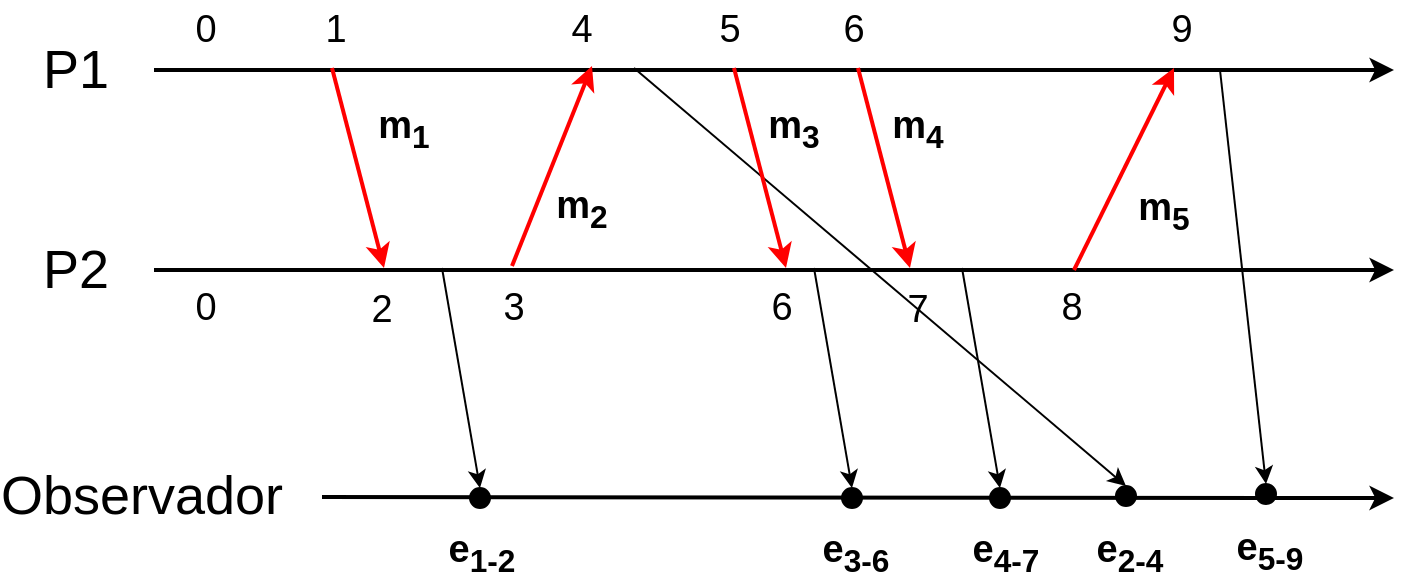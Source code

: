 <mxfile version="28.0.6">
  <diagram id="WSI93sWAw4HqyUtS5AmL" name="Página-1">
    <mxGraphModel dx="943" dy="616" grid="1" gridSize="10" guides="1" tooltips="1" connect="1" arrows="1" fold="1" page="1" pageScale="1" pageWidth="827" pageHeight="1169" math="0" shadow="0">
      <root>
        <mxCell id="0" />
        <mxCell id="1" parent="0" />
        <mxCell id="73Zc1hmiUn2vPPIaOY1X-1" value="" style="endArrow=classic;html=1;rounded=0;strokeWidth=2;" parent="1" edge="1">
          <mxGeometry width="50" height="50" relative="1" as="geometry">
            <mxPoint x="130" y="105" as="sourcePoint" />
            <mxPoint x="750" y="105" as="targetPoint" />
          </mxGeometry>
        </mxCell>
        <mxCell id="73Zc1hmiUn2vPPIaOY1X-2" value="" style="endArrow=classic;html=1;rounded=0;strokeWidth=2;" parent="1" edge="1">
          <mxGeometry width="50" height="50" relative="1" as="geometry">
            <mxPoint x="130" y="205" as="sourcePoint" />
            <mxPoint x="750" y="205" as="targetPoint" />
          </mxGeometry>
        </mxCell>
        <mxCell id="73Zc1hmiUn2vPPIaOY1X-3" value="P1" style="text;html=1;align=center;verticalAlign=middle;whiteSpace=wrap;rounded=0;fontSize=27;" parent="1" vertex="1">
          <mxGeometry x="61" y="90" width="60" height="30" as="geometry" />
        </mxCell>
        <mxCell id="73Zc1hmiUn2vPPIaOY1X-4" value="P2" style="text;html=1;align=center;verticalAlign=middle;whiteSpace=wrap;rounded=0;fontSize=27;" parent="1" vertex="1">
          <mxGeometry x="61" y="190" width="60" height="30" as="geometry" />
        </mxCell>
        <mxCell id="73Zc1hmiUn2vPPIaOY1X-10" value="" style="endArrow=classic;html=1;rounded=0;strokeWidth=2;exitX=0.648;exitY=0.844;exitDx=0;exitDy=0;exitPerimeter=0;strokeColor=#FF0000;" parent="1" edge="1">
          <mxGeometry width="50" height="50" relative="1" as="geometry">
            <mxPoint x="219" y="104.0" as="sourcePoint" />
            <mxPoint x="245" y="204" as="targetPoint" />
          </mxGeometry>
        </mxCell>
        <mxCell id="73Zc1hmiUn2vPPIaOY1X-14" value="" style="endArrow=classic;html=1;rounded=0;strokeWidth=1;entryX=0.5;entryY=0;entryDx=0;entryDy=0;" parent="1" target="73Zc1hmiUn2vPPIaOY1X-25" edge="1">
          <mxGeometry width="50" height="50" relative="1" as="geometry">
            <mxPoint x="274" y="204" as="sourcePoint" />
            <mxPoint x="585.464" y="107.536" as="targetPoint" />
          </mxGeometry>
        </mxCell>
        <mxCell id="73Zc1hmiUn2vPPIaOY1X-15" value="&lt;b&gt;m&lt;sub&gt;1&lt;/sub&gt;&lt;/b&gt;" style="text;html=1;align=center;verticalAlign=middle;whiteSpace=wrap;rounded=0;fontSize=19;" parent="1" vertex="1">
          <mxGeometry x="225" y="120" width="60" height="30" as="geometry" />
        </mxCell>
        <mxCell id="73Zc1hmiUn2vPPIaOY1X-23" value="" style="endArrow=classic;html=1;rounded=0;strokeWidth=2;" parent="1" edge="1">
          <mxGeometry width="50" height="50" relative="1" as="geometry">
            <mxPoint x="214" y="318.5" as="sourcePoint" />
            <mxPoint x="750" y="319" as="targetPoint" />
          </mxGeometry>
        </mxCell>
        <mxCell id="73Zc1hmiUn2vPPIaOY1X-24" value="Observador" style="text;html=1;align=center;verticalAlign=middle;whiteSpace=wrap;rounded=0;fontSize=27;" parent="1" vertex="1">
          <mxGeometry x="94" y="303" width="60" height="30" as="geometry" />
        </mxCell>
        <mxCell id="73Zc1hmiUn2vPPIaOY1X-25" value="" style="ellipse;whiteSpace=wrap;html=1;aspect=fixed;fillColor=#000000;" parent="1" vertex="1">
          <mxGeometry x="288" y="314" width="10" height="10" as="geometry" />
        </mxCell>
        <mxCell id="73Zc1hmiUn2vPPIaOY1X-26" value="" style="ellipse;whiteSpace=wrap;html=1;aspect=fixed;fillColor=#000000;" parent="1" vertex="1">
          <mxGeometry x="611" y="313" width="10" height="10" as="geometry" />
        </mxCell>
        <mxCell id="73Zc1hmiUn2vPPIaOY1X-28" value="&lt;b&gt;e&lt;sub&gt;1-2&lt;/sub&gt;&lt;/b&gt;" style="text;html=1;align=center;verticalAlign=middle;whiteSpace=wrap;rounded=0;fontSize=19;" parent="1" vertex="1">
          <mxGeometry x="264" y="332" width="60" height="30" as="geometry" />
        </mxCell>
        <mxCell id="73Zc1hmiUn2vPPIaOY1X-29" value="&lt;b&gt;e&lt;sub&gt;2-4&lt;/sub&gt;&lt;/b&gt;" style="text;html=1;align=center;verticalAlign=middle;whiteSpace=wrap;rounded=0;fontSize=19;" parent="1" vertex="1">
          <mxGeometry x="588" y="332" width="60" height="30" as="geometry" />
        </mxCell>
        <mxCell id="73Zc1hmiUn2vPPIaOY1X-31" value="" style="endArrow=classic;html=1;rounded=0;strokeWidth=2;exitX=0.648;exitY=0.844;exitDx=0;exitDy=0;exitPerimeter=0;strokeColor=#FF0000;" parent="1" edge="1">
          <mxGeometry width="50" height="50" relative="1" as="geometry">
            <mxPoint x="309" y="203" as="sourcePoint" />
            <mxPoint x="349" y="103" as="targetPoint" />
          </mxGeometry>
        </mxCell>
        <mxCell id="73Zc1hmiUn2vPPIaOY1X-32" value="&lt;b&gt;m&lt;sub&gt;2&lt;/sub&gt;&lt;/b&gt;" style="text;html=1;align=center;verticalAlign=middle;whiteSpace=wrap;rounded=0;fontSize=19;" parent="1" vertex="1">
          <mxGeometry x="314" y="160" width="60" height="30" as="geometry" />
        </mxCell>
        <mxCell id="73Zc1hmiUn2vPPIaOY1X-33" value="" style="endArrow=classic;html=1;rounded=0;strokeWidth=1;entryX=0.5;entryY=0;entryDx=0;entryDy=0;" parent="1" target="73Zc1hmiUn2vPPIaOY1X-26" edge="1">
          <mxGeometry width="50" height="50" relative="1" as="geometry">
            <mxPoint x="370" y="104" as="sourcePoint" />
            <mxPoint x="400" y="320" as="targetPoint" />
          </mxGeometry>
        </mxCell>
        <mxCell id="73Zc1hmiUn2vPPIaOY1X-34" value="" style="endArrow=classic;html=1;rounded=0;strokeWidth=2;exitX=0.648;exitY=0.844;exitDx=0;exitDy=0;exitPerimeter=0;strokeColor=#FF0000;" parent="1" edge="1">
          <mxGeometry width="50" height="50" relative="1" as="geometry">
            <mxPoint x="420" y="104" as="sourcePoint" />
            <mxPoint x="446" y="204.0" as="targetPoint" />
          </mxGeometry>
        </mxCell>
        <mxCell id="73Zc1hmiUn2vPPIaOY1X-35" value="" style="endArrow=classic;html=1;rounded=0;strokeWidth=1;entryX=0.5;entryY=0;entryDx=0;entryDy=0;" parent="1" target="73Zc1hmiUn2vPPIaOY1X-37" edge="1">
          <mxGeometry width="50" height="50" relative="1" as="geometry">
            <mxPoint x="460" y="204.0" as="sourcePoint" />
            <mxPoint x="771.464" y="107.536" as="targetPoint" />
          </mxGeometry>
        </mxCell>
        <mxCell id="73Zc1hmiUn2vPPIaOY1X-36" value="&lt;b&gt;m&lt;sub&gt;3&lt;/sub&gt;&lt;/b&gt;" style="text;html=1;align=center;verticalAlign=middle;whiteSpace=wrap;rounded=0;fontSize=19;" parent="1" vertex="1">
          <mxGeometry x="420" y="120.0" width="60" height="30" as="geometry" />
        </mxCell>
        <mxCell id="73Zc1hmiUn2vPPIaOY1X-37" value="" style="ellipse;whiteSpace=wrap;html=1;aspect=fixed;fillColor=#000000;" parent="1" vertex="1">
          <mxGeometry x="474" y="314.0" width="10" height="10" as="geometry" />
        </mxCell>
        <mxCell id="73Zc1hmiUn2vPPIaOY1X-38" value="&lt;b&gt;e&lt;sub&gt;3-6&lt;/sub&gt;&lt;/b&gt;" style="text;html=1;align=center;verticalAlign=middle;whiteSpace=wrap;rounded=0;fontSize=19;" parent="1" vertex="1">
          <mxGeometry x="451" y="332" width="60" height="30" as="geometry" />
        </mxCell>
        <mxCell id="73Zc1hmiUn2vPPIaOY1X-39" value="" style="endArrow=classic;html=1;rounded=0;strokeWidth=2;exitX=0.648;exitY=0.844;exitDx=0;exitDy=0;exitPerimeter=0;strokeColor=#FF0000;" parent="1" edge="1">
          <mxGeometry width="50" height="50" relative="1" as="geometry">
            <mxPoint x="482" y="104" as="sourcePoint" />
            <mxPoint x="508" y="204.0" as="targetPoint" />
          </mxGeometry>
        </mxCell>
        <mxCell id="73Zc1hmiUn2vPPIaOY1X-40" value="" style="endArrow=classic;html=1;rounded=0;strokeWidth=1;entryX=0.5;entryY=0;entryDx=0;entryDy=0;" parent="1" target="73Zc1hmiUn2vPPIaOY1X-42" edge="1">
          <mxGeometry width="50" height="50" relative="1" as="geometry">
            <mxPoint x="534" y="204.0" as="sourcePoint" />
            <mxPoint x="845.464" y="107.536" as="targetPoint" />
          </mxGeometry>
        </mxCell>
        <mxCell id="73Zc1hmiUn2vPPIaOY1X-41" value="&lt;b&gt;m&lt;sub&gt;4&lt;/sub&gt;&lt;/b&gt;" style="text;html=1;align=center;verticalAlign=middle;whiteSpace=wrap;rounded=0;fontSize=19;" parent="1" vertex="1">
          <mxGeometry x="482" y="120.0" width="60" height="30" as="geometry" />
        </mxCell>
        <mxCell id="73Zc1hmiUn2vPPIaOY1X-42" value="" style="ellipse;whiteSpace=wrap;html=1;aspect=fixed;fillColor=#000000;" parent="1" vertex="1">
          <mxGeometry x="548" y="314.0" width="10" height="10" as="geometry" />
        </mxCell>
        <mxCell id="73Zc1hmiUn2vPPIaOY1X-43" value="&lt;b&gt;e&lt;sub&gt;4-7&lt;/sub&gt;&lt;/b&gt;" style="text;html=1;align=center;verticalAlign=middle;whiteSpace=wrap;rounded=0;fontSize=19;" parent="1" vertex="1">
          <mxGeometry x="526" y="332" width="60" height="30" as="geometry" />
        </mxCell>
        <mxCell id="73Zc1hmiUn2vPPIaOY1X-44" value="" style="endArrow=classic;html=1;rounded=0;strokeWidth=2;strokeColor=#FF0000;" parent="1" edge="1">
          <mxGeometry width="50" height="50" relative="1" as="geometry">
            <mxPoint x="590" y="205" as="sourcePoint" />
            <mxPoint x="640" y="104" as="targetPoint" />
          </mxGeometry>
        </mxCell>
        <mxCell id="73Zc1hmiUn2vPPIaOY1X-45" value="&lt;b&gt;m&lt;sub&gt;5&lt;/sub&gt;&lt;/b&gt;" style="text;html=1;align=center;verticalAlign=middle;whiteSpace=wrap;rounded=0;fontSize=19;" parent="1" vertex="1">
          <mxGeometry x="605" y="161" width="60" height="30" as="geometry" />
        </mxCell>
        <mxCell id="73Zc1hmiUn2vPPIaOY1X-46" value="" style="ellipse;whiteSpace=wrap;html=1;aspect=fixed;fillColor=#000000;" parent="1" vertex="1">
          <mxGeometry x="681" y="312" width="10" height="10" as="geometry" />
        </mxCell>
        <mxCell id="73Zc1hmiUn2vPPIaOY1X-47" value="&lt;b&gt;e&lt;sub&gt;5-9&lt;/sub&gt;&lt;/b&gt;" style="text;html=1;align=center;verticalAlign=middle;whiteSpace=wrap;rounded=0;fontSize=19;" parent="1" vertex="1">
          <mxGeometry x="658" y="331" width="60" height="30" as="geometry" />
        </mxCell>
        <mxCell id="73Zc1hmiUn2vPPIaOY1X-48" value="" style="endArrow=classic;html=1;rounded=0;strokeWidth=1;entryX=0.5;entryY=0;entryDx=0;entryDy=0;" parent="1" target="73Zc1hmiUn2vPPIaOY1X-46" edge="1">
          <mxGeometry width="50" height="50" relative="1" as="geometry">
            <mxPoint x="663" y="105" as="sourcePoint" />
            <mxPoint x="692" y="319" as="targetPoint" />
          </mxGeometry>
        </mxCell>
        <mxCell id="tcibDm-YZfVye5sLt9_m-3" value="&lt;span&gt;1&lt;/span&gt;" style="text;html=1;align=center;verticalAlign=middle;whiteSpace=wrap;rounded=0;fontSize=19;fontStyle=0" vertex="1" parent="1">
          <mxGeometry x="191" y="70" width="60" height="30" as="geometry" />
        </mxCell>
        <mxCell id="tcibDm-YZfVye5sLt9_m-4" value="&lt;span&gt;0&lt;/span&gt;" style="text;html=1;align=center;verticalAlign=middle;whiteSpace=wrap;rounded=0;fontSize=19;fontStyle=0" vertex="1" parent="1">
          <mxGeometry x="126" y="70" width="60" height="30" as="geometry" />
        </mxCell>
        <mxCell id="tcibDm-YZfVye5sLt9_m-5" value="&lt;span&gt;4&lt;/span&gt;" style="text;html=1;align=center;verticalAlign=middle;whiteSpace=wrap;rounded=0;fontSize=19;fontStyle=0" vertex="1" parent="1">
          <mxGeometry x="314" y="70" width="60" height="30" as="geometry" />
        </mxCell>
        <mxCell id="tcibDm-YZfVye5sLt9_m-7" value="&lt;span&gt;5&lt;/span&gt;" style="text;html=1;align=center;verticalAlign=middle;whiteSpace=wrap;rounded=0;fontSize=19;fontStyle=0" vertex="1" parent="1">
          <mxGeometry x="388" y="70" width="60" height="30" as="geometry" />
        </mxCell>
        <mxCell id="tcibDm-YZfVye5sLt9_m-8" value="&lt;span&gt;6&lt;/span&gt;" style="text;html=1;align=center;verticalAlign=middle;whiteSpace=wrap;rounded=0;fontSize=19;fontStyle=0" vertex="1" parent="1">
          <mxGeometry x="450" y="70" width="60" height="30" as="geometry" />
        </mxCell>
        <mxCell id="tcibDm-YZfVye5sLt9_m-9" value="&lt;span&gt;9&lt;/span&gt;" style="text;html=1;align=center;verticalAlign=middle;whiteSpace=wrap;rounded=0;fontSize=19;fontStyle=0" vertex="1" parent="1">
          <mxGeometry x="614" y="70" width="60" height="30" as="geometry" />
        </mxCell>
        <mxCell id="tcibDm-YZfVye5sLt9_m-11" value="&lt;span&gt;0&lt;/span&gt;" style="text;html=1;align=center;verticalAlign=middle;whiteSpace=wrap;rounded=0;fontSize=19;fontStyle=0" vertex="1" parent="1">
          <mxGeometry x="126" y="209" width="60" height="30" as="geometry" />
        </mxCell>
        <mxCell id="tcibDm-YZfVye5sLt9_m-12" value="&lt;span&gt;2&lt;/span&gt;" style="text;html=1;align=center;verticalAlign=middle;whiteSpace=wrap;rounded=0;fontSize=19;fontStyle=0" vertex="1" parent="1">
          <mxGeometry x="214" y="210" width="60" height="30" as="geometry" />
        </mxCell>
        <mxCell id="tcibDm-YZfVye5sLt9_m-13" value="&lt;span&gt;3&lt;/span&gt;" style="text;html=1;align=center;verticalAlign=middle;whiteSpace=wrap;rounded=0;fontSize=19;fontStyle=0" vertex="1" parent="1">
          <mxGeometry x="280" y="209" width="60" height="30" as="geometry" />
        </mxCell>
        <mxCell id="tcibDm-YZfVye5sLt9_m-14" value="&lt;span&gt;6&lt;/span&gt;" style="text;html=1;align=center;verticalAlign=middle;whiteSpace=wrap;rounded=0;fontSize=19;fontStyle=0" vertex="1" parent="1">
          <mxGeometry x="414" y="209" width="60" height="30" as="geometry" />
        </mxCell>
        <mxCell id="tcibDm-YZfVye5sLt9_m-15" value="&lt;span&gt;7&lt;/span&gt;" style="text;html=1;align=center;verticalAlign=middle;whiteSpace=wrap;rounded=0;fontSize=19;fontStyle=0" vertex="1" parent="1">
          <mxGeometry x="482" y="210" width="60" height="30" as="geometry" />
        </mxCell>
        <mxCell id="tcibDm-YZfVye5sLt9_m-16" value="&lt;span&gt;8&lt;/span&gt;" style="text;html=1;align=center;verticalAlign=middle;whiteSpace=wrap;rounded=0;fontSize=19;fontStyle=0" vertex="1" parent="1">
          <mxGeometry x="559" y="209" width="60" height="30" as="geometry" />
        </mxCell>
      </root>
    </mxGraphModel>
  </diagram>
</mxfile>

